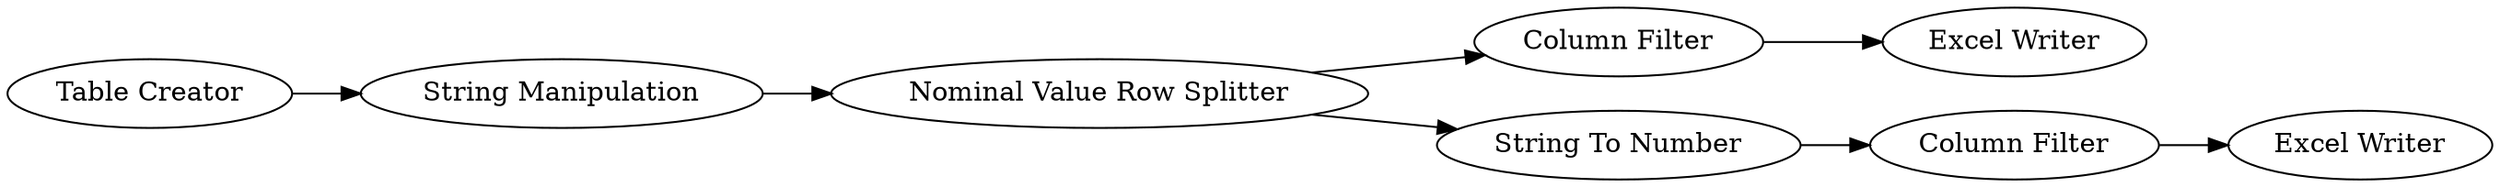 digraph {
	15 -> 19
	11 -> 15
	1 -> 11
	15 -> 16
	18 -> 17
	19 -> 20
	16 -> 18
	16 [label="String To Number"]
	20 [label="Excel Writer"]
	1 [label="Table Creator"]
	11 [label="String Manipulation"]
	18 [label="Column Filter"]
	15 [label="Nominal Value Row Splitter"]
	17 [label="Excel Writer"]
	19 [label="Column Filter"]
	rankdir=LR
}
